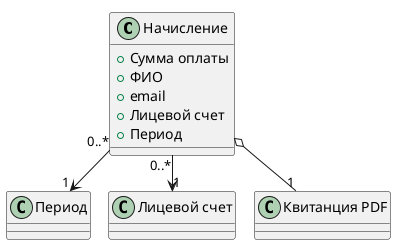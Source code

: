 @startuml Модель предметной области
!pragma layout smetana

class accrual as "Начисление" {
    +Сумма оплаты
    +ФИО
    +email
    +Лицевой счет
    +Период
}

accrual "0..*" --> "1" "Период"
accrual "0..*" --> "1" "Лицевой счет"
accrual o-- "1" "Квитанция PDF"

@enduml